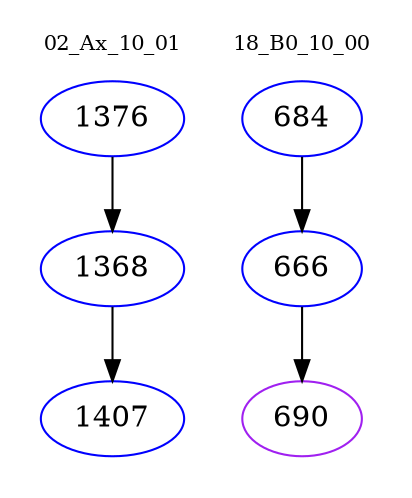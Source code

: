 digraph{
subgraph cluster_0 {
color = white
label = "02_Ax_10_01";
fontsize=10;
T0_1376 [label="1376", color="blue"]
T0_1376 -> T0_1368 [color="black"]
T0_1368 [label="1368", color="blue"]
T0_1368 -> T0_1407 [color="black"]
T0_1407 [label="1407", color="blue"]
}
subgraph cluster_1 {
color = white
label = "18_B0_10_00";
fontsize=10;
T1_684 [label="684", color="blue"]
T1_684 -> T1_666 [color="black"]
T1_666 [label="666", color="blue"]
T1_666 -> T1_690 [color="black"]
T1_690 [label="690", color="purple"]
}
}
